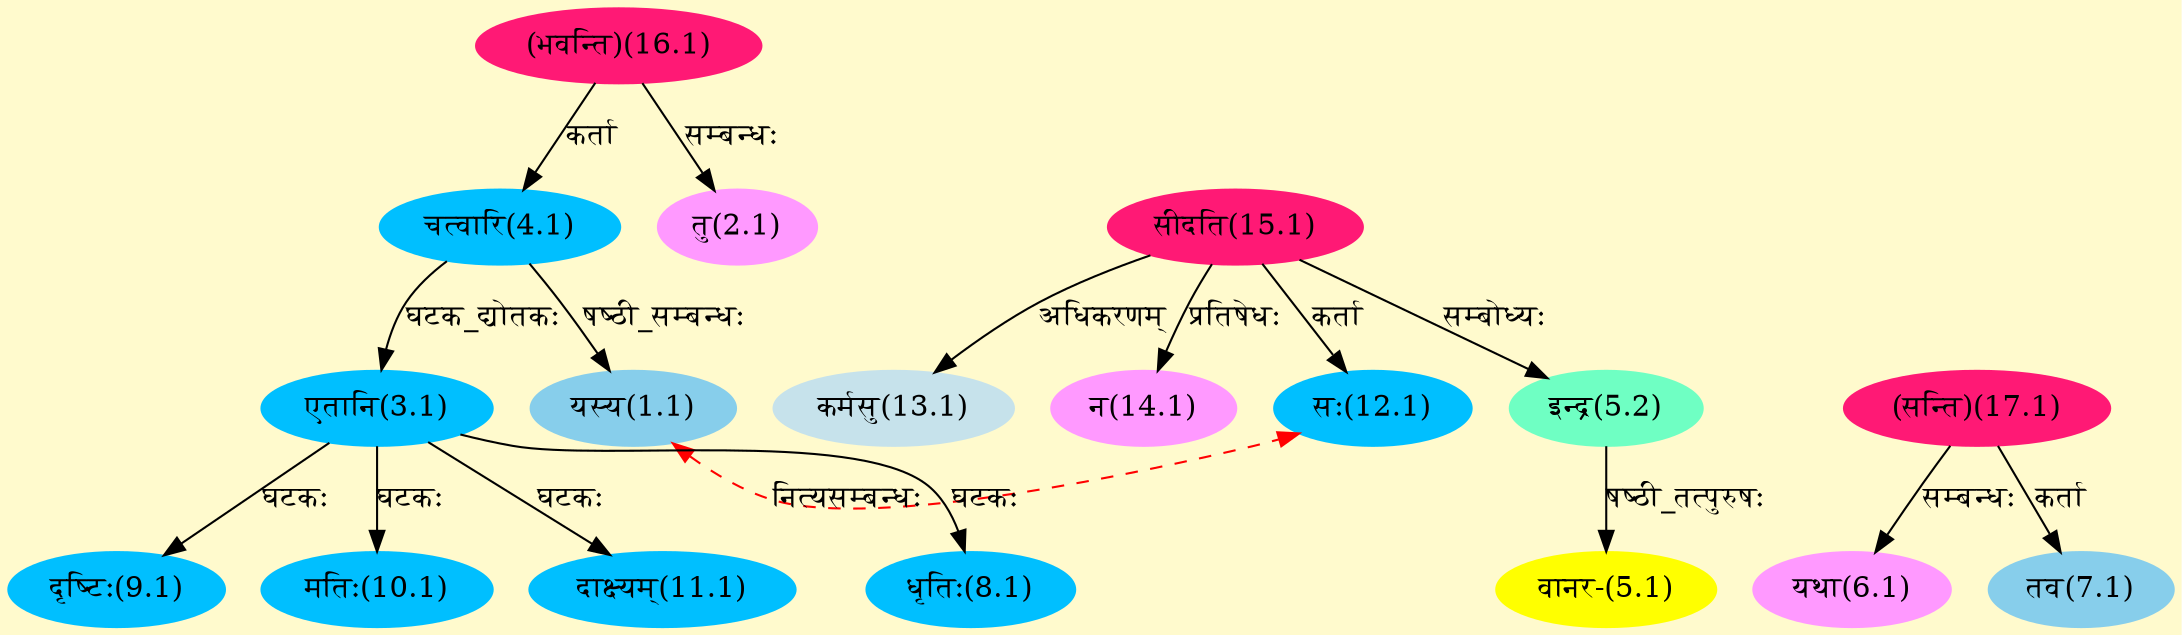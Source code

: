 digraph G{
rankdir=BT;
 compound=true;
 bgcolor="lemonchiffon1";
Node1_1 [style=filled, color="#87CEEB" label = "यस्य(1.1)"]
Node4_1 [style=filled, color="#00BFFF" label = "चत्वारि(4.1)"]
Node12_1 [style=filled, color="#00BFFF" label = "सः(12.1)"]
Node2_1 [style=filled, color="#FF99FF" label = "तु(2.1)"]
Node16_1 [style=filled, color="#FF1975" label = "(भवन्ति)(16.1)"]
Node3_1 [style=filled, color="#00BFFF" label = "एतानि(3.1)"]
Node5_1 [style=filled, color="#FFFF00" label = "वानर-(5.1)"]
Node5_2 [style=filled, color="#6FFFC3" label = "इन्द्र(5.2)"]
Node15_1 [style=filled, color="#FF1975" label = "सीदति(15.1)"]
Node6_1 [style=filled, color="#FF99FF" label = "यथा(6.1)"]
Node17_1 [style=filled, color="#FF1975" label = "(सन्ति)(17.1)"]
Node7_1 [style=filled, color="#87CEEB" label = "तव(7.1)"]
Node8_1 [style=filled, color="#00BFFF" label = "धृतिः(8.1)"]
Node9_1 [style=filled, color="#00BFFF" label = "दृष्टिः(9.1)"]
Node10_1 [style=filled, color="#00BFFF" label = "मतिः(10.1)"]
Node11_1 [style=filled, color="#00BFFF" label = "दाक्ष्यम्(11.1)"]
Node13_1 [style=filled, color="#C6E2EB" label = "कर्मसु(13.1)"]
Node14_1 [style=filled, color="#FF99FF" label = "न(14.1)"]
{rank = same; Node1_1; Node12_1;}
/* Start of Relations section */

Node1_1 -> Node4_1 [  label="षष्ठी_सम्बन्धः"  dir="back" ]
Node1_1 -> Node12_1 [ style=dashed color="red" label="नित्यसम्बन्धः"  dir="both" ]
Node2_1 -> Node16_1 [  label="सम्बन्धः"  dir="back" ]
Node3_1 -> Node4_1 [  label="घटक_द्योतकः"  dir="back" ]
Node4_1 -> Node16_1 [  label="कर्ता"  dir="back" ]
Node5_1 -> Node5_2 [  label="षष्ठी_तत्पुरुषः"  dir="back" ]
Node5_2 -> Node15_1 [  label="सम्बोध्यः"  dir="back" ]
Node6_1 -> Node17_1 [  label="सम्बन्धः"  dir="back" ]
Node7_1 -> Node17_1 [  label="कर्ता"  dir="back" ]
Node8_1 -> Node3_1 [  label="घटकः"  dir="back" ]
Node9_1 -> Node3_1 [  label="घटकः"  dir="back" ]
Node10_1 -> Node3_1 [  label="घटकः"  dir="back" ]
Node11_1 -> Node3_1 [  label="घटकः"  dir="back" ]
Node12_1 -> Node15_1 [  label="कर्ता"  dir="back" ]
Node13_1 -> Node15_1 [  label="अधिकरणम्"  dir="back" ]
Node14_1 -> Node15_1 [  label="प्रतिषेधः"  dir="back" ]
}
